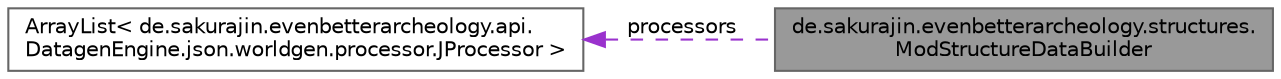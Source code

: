 digraph "de.sakurajin.evenbetterarcheology.structures.ModStructureDataBuilder"
{
 // LATEX_PDF_SIZE
  bgcolor="transparent";
  edge [fontname=Helvetica,fontsize=10,labelfontname=Helvetica,labelfontsize=10];
  node [fontname=Helvetica,fontsize=10,shape=box,height=0.2,width=0.4];
  rankdir="LR";
  Node1 [label="de.sakurajin.evenbetterarcheology.structures.\lModStructureDataBuilder",height=0.2,width=0.4,color="gray40", fillcolor="grey60", style="filled", fontcolor="black",tooltip=" "];
  Node2 -> Node1 [dir="back",color="darkorchid3",style="dashed",label=" processors" ];
  Node2 [label="ArrayList\< de.sakurajin.evenbetterarcheology.api.\lDatagenEngine.json.worldgen.processor.JProcessor \>",height=0.2,width=0.4,color="gray40", fillcolor="white", style="filled",tooltip=" "];
}
